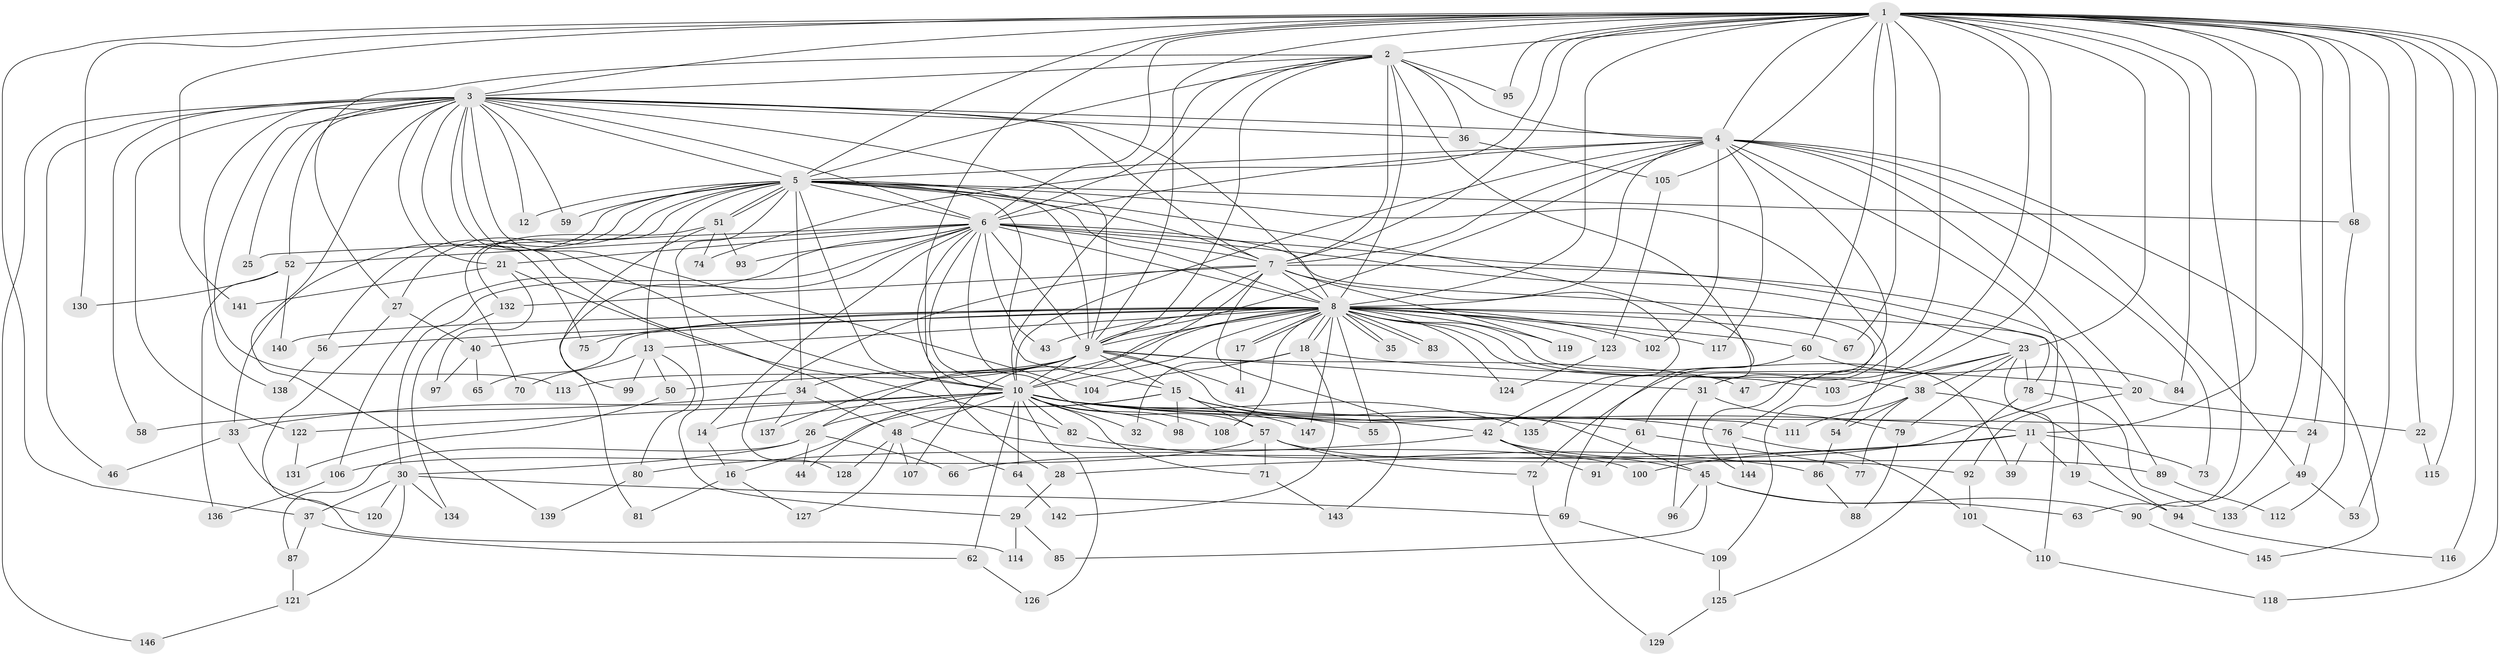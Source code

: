 // Generated by graph-tools (version 1.1) at 2025/45/03/09/25 04:45:44]
// undirected, 147 vertices, 319 edges
graph export_dot {
graph [start="1"]
  node [color=gray90,style=filled];
  1;
  2;
  3;
  4;
  5;
  6;
  7;
  8;
  9;
  10;
  11;
  12;
  13;
  14;
  15;
  16;
  17;
  18;
  19;
  20;
  21;
  22;
  23;
  24;
  25;
  26;
  27;
  28;
  29;
  30;
  31;
  32;
  33;
  34;
  35;
  36;
  37;
  38;
  39;
  40;
  41;
  42;
  43;
  44;
  45;
  46;
  47;
  48;
  49;
  50;
  51;
  52;
  53;
  54;
  55;
  56;
  57;
  58;
  59;
  60;
  61;
  62;
  63;
  64;
  65;
  66;
  67;
  68;
  69;
  70;
  71;
  72;
  73;
  74;
  75;
  76;
  77;
  78;
  79;
  80;
  81;
  82;
  83;
  84;
  85;
  86;
  87;
  88;
  89;
  90;
  91;
  92;
  93;
  94;
  95;
  96;
  97;
  98;
  99;
  100;
  101;
  102;
  103;
  104;
  105;
  106;
  107;
  108;
  109;
  110;
  111;
  112;
  113;
  114;
  115;
  116;
  117;
  118;
  119;
  120;
  121;
  122;
  123;
  124;
  125;
  126;
  127;
  128;
  129;
  130;
  131;
  132;
  133;
  134;
  135;
  136;
  137;
  138;
  139;
  140;
  141;
  142;
  143;
  144;
  145;
  146;
  147;
  1 -- 2;
  1 -- 3;
  1 -- 4;
  1 -- 5;
  1 -- 6;
  1 -- 7;
  1 -- 8;
  1 -- 9;
  1 -- 10;
  1 -- 11;
  1 -- 22;
  1 -- 23;
  1 -- 24;
  1 -- 31;
  1 -- 37;
  1 -- 47;
  1 -- 53;
  1 -- 60;
  1 -- 63;
  1 -- 67;
  1 -- 68;
  1 -- 74;
  1 -- 76;
  1 -- 84;
  1 -- 90;
  1 -- 95;
  1 -- 105;
  1 -- 115;
  1 -- 116;
  1 -- 118;
  1 -- 130;
  1 -- 141;
  2 -- 3;
  2 -- 4;
  2 -- 5;
  2 -- 6;
  2 -- 7;
  2 -- 8;
  2 -- 9;
  2 -- 10;
  2 -- 27;
  2 -- 36;
  2 -- 95;
  2 -- 135;
  3 -- 4;
  3 -- 5;
  3 -- 6;
  3 -- 7;
  3 -- 8;
  3 -- 9;
  3 -- 10;
  3 -- 12;
  3 -- 21;
  3 -- 25;
  3 -- 36;
  3 -- 46;
  3 -- 52;
  3 -- 58;
  3 -- 59;
  3 -- 75;
  3 -- 100;
  3 -- 104;
  3 -- 113;
  3 -- 122;
  3 -- 138;
  3 -- 139;
  3 -- 146;
  4 -- 5;
  4 -- 6;
  4 -- 7;
  4 -- 8;
  4 -- 9;
  4 -- 10;
  4 -- 20;
  4 -- 49;
  4 -- 61;
  4 -- 66;
  4 -- 73;
  4 -- 102;
  4 -- 117;
  4 -- 145;
  5 -- 6;
  5 -- 7;
  5 -- 8;
  5 -- 9;
  5 -- 10;
  5 -- 12;
  5 -- 13;
  5 -- 15;
  5 -- 27;
  5 -- 29;
  5 -- 33;
  5 -- 34;
  5 -- 51;
  5 -- 51;
  5 -- 54;
  5 -- 56;
  5 -- 59;
  5 -- 68;
  5 -- 69;
  5 -- 70;
  6 -- 7;
  6 -- 8;
  6 -- 9;
  6 -- 10;
  6 -- 14;
  6 -- 21;
  6 -- 23;
  6 -- 25;
  6 -- 28;
  6 -- 30;
  6 -- 43;
  6 -- 52;
  6 -- 57;
  6 -- 78;
  6 -- 81;
  6 -- 93;
  6 -- 106;
  6 -- 144;
  7 -- 8;
  7 -- 9;
  7 -- 10;
  7 -- 42;
  7 -- 89;
  7 -- 119;
  7 -- 128;
  7 -- 132;
  7 -- 143;
  8 -- 9;
  8 -- 10;
  8 -- 13;
  8 -- 17;
  8 -- 17;
  8 -- 18;
  8 -- 18;
  8 -- 19;
  8 -- 35;
  8 -- 35;
  8 -- 38;
  8 -- 39;
  8 -- 40;
  8 -- 43;
  8 -- 55;
  8 -- 56;
  8 -- 60;
  8 -- 65;
  8 -- 67;
  8 -- 75;
  8 -- 83;
  8 -- 83;
  8 -- 102;
  8 -- 103;
  8 -- 107;
  8 -- 108;
  8 -- 117;
  8 -- 119;
  8 -- 123;
  8 -- 124;
  8 -- 137;
  8 -- 140;
  8 -- 147;
  9 -- 10;
  9 -- 15;
  9 -- 26;
  9 -- 31;
  9 -- 34;
  9 -- 41;
  9 -- 47;
  9 -- 50;
  9 -- 111;
  9 -- 113;
  10 -- 11;
  10 -- 14;
  10 -- 24;
  10 -- 32;
  10 -- 33;
  10 -- 42;
  10 -- 44;
  10 -- 48;
  10 -- 55;
  10 -- 62;
  10 -- 64;
  10 -- 71;
  10 -- 82;
  10 -- 98;
  10 -- 108;
  10 -- 122;
  10 -- 126;
  10 -- 135;
  10 -- 147;
  11 -- 19;
  11 -- 28;
  11 -- 39;
  11 -- 73;
  11 -- 100;
  13 -- 50;
  13 -- 70;
  13 -- 80;
  13 -- 99;
  14 -- 16;
  15 -- 16;
  15 -- 26;
  15 -- 45;
  15 -- 57;
  15 -- 61;
  15 -- 76;
  15 -- 98;
  16 -- 81;
  16 -- 127;
  17 -- 41;
  18 -- 20;
  18 -- 32;
  18 -- 104;
  18 -- 142;
  19 -- 94;
  20 -- 22;
  20 -- 92;
  21 -- 82;
  21 -- 97;
  21 -- 141;
  22 -- 115;
  23 -- 38;
  23 -- 78;
  23 -- 79;
  23 -- 103;
  23 -- 109;
  23 -- 110;
  24 -- 49;
  26 -- 30;
  26 -- 44;
  26 -- 66;
  26 -- 87;
  27 -- 40;
  27 -- 114;
  28 -- 29;
  29 -- 85;
  29 -- 114;
  30 -- 37;
  30 -- 69;
  30 -- 120;
  30 -- 121;
  30 -- 134;
  31 -- 79;
  31 -- 96;
  33 -- 46;
  33 -- 120;
  34 -- 48;
  34 -- 58;
  34 -- 137;
  36 -- 105;
  37 -- 62;
  37 -- 87;
  38 -- 54;
  38 -- 77;
  38 -- 94;
  38 -- 111;
  40 -- 65;
  40 -- 97;
  42 -- 45;
  42 -- 80;
  42 -- 89;
  42 -- 91;
  45 -- 63;
  45 -- 85;
  45 -- 90;
  45 -- 96;
  48 -- 64;
  48 -- 107;
  48 -- 127;
  48 -- 128;
  49 -- 53;
  49 -- 133;
  50 -- 131;
  51 -- 74;
  51 -- 93;
  51 -- 99;
  51 -- 132;
  52 -- 130;
  52 -- 136;
  52 -- 140;
  54 -- 86;
  56 -- 138;
  57 -- 71;
  57 -- 72;
  57 -- 92;
  57 -- 106;
  60 -- 72;
  60 -- 84;
  61 -- 77;
  61 -- 91;
  62 -- 126;
  64 -- 142;
  68 -- 112;
  69 -- 109;
  71 -- 143;
  72 -- 129;
  76 -- 101;
  76 -- 144;
  78 -- 125;
  78 -- 133;
  79 -- 88;
  80 -- 139;
  82 -- 86;
  86 -- 88;
  87 -- 121;
  89 -- 112;
  90 -- 145;
  92 -- 101;
  94 -- 116;
  101 -- 110;
  105 -- 123;
  106 -- 136;
  109 -- 125;
  110 -- 118;
  121 -- 146;
  122 -- 131;
  123 -- 124;
  125 -- 129;
  132 -- 134;
}
